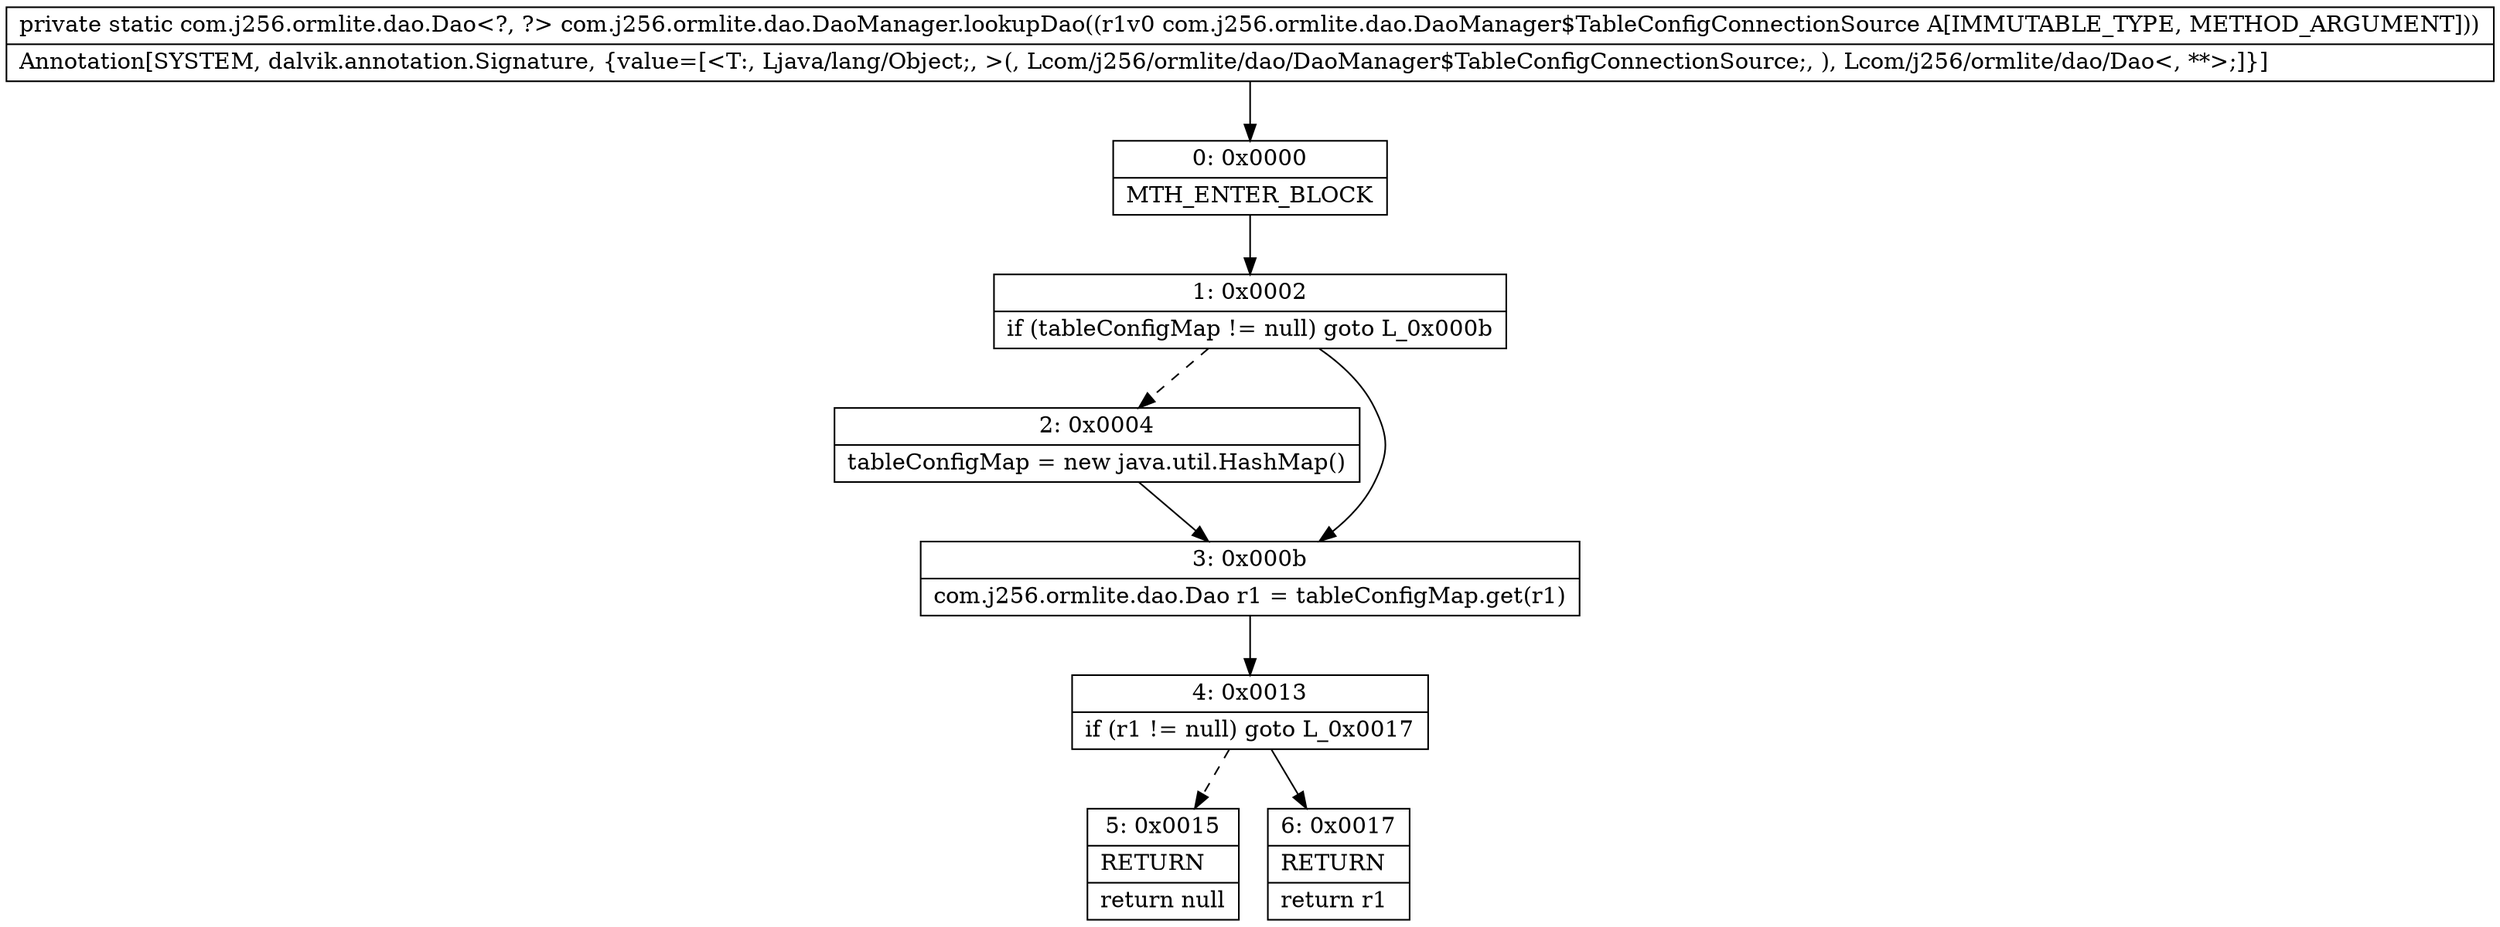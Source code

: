 digraph "CFG forcom.j256.ormlite.dao.DaoManager.lookupDao(Lcom\/j256\/ormlite\/dao\/DaoManager$TableConfigConnectionSource;)Lcom\/j256\/ormlite\/dao\/Dao;" {
Node_0 [shape=record,label="{0\:\ 0x0000|MTH_ENTER_BLOCK\l}"];
Node_1 [shape=record,label="{1\:\ 0x0002|if (tableConfigMap != null) goto L_0x000b\l}"];
Node_2 [shape=record,label="{2\:\ 0x0004|tableConfigMap = new java.util.HashMap()\l}"];
Node_3 [shape=record,label="{3\:\ 0x000b|com.j256.ormlite.dao.Dao r1 = tableConfigMap.get(r1)\l}"];
Node_4 [shape=record,label="{4\:\ 0x0013|if (r1 != null) goto L_0x0017\l}"];
Node_5 [shape=record,label="{5\:\ 0x0015|RETURN\l|return null\l}"];
Node_6 [shape=record,label="{6\:\ 0x0017|RETURN\l|return r1\l}"];
MethodNode[shape=record,label="{private static com.j256.ormlite.dao.Dao\<?, ?\> com.j256.ormlite.dao.DaoManager.lookupDao((r1v0 com.j256.ormlite.dao.DaoManager$TableConfigConnectionSource A[IMMUTABLE_TYPE, METHOD_ARGUMENT]))  | Annotation[SYSTEM, dalvik.annotation.Signature, \{value=[\<T:, Ljava\/lang\/Object;, \>(, Lcom\/j256\/ormlite\/dao\/DaoManager$TableConfigConnectionSource;, ), Lcom\/j256\/ormlite\/dao\/Dao\<, **\>;]\}]\l}"];
MethodNode -> Node_0;
Node_0 -> Node_1;
Node_1 -> Node_2[style=dashed];
Node_1 -> Node_3;
Node_2 -> Node_3;
Node_3 -> Node_4;
Node_4 -> Node_5[style=dashed];
Node_4 -> Node_6;
}

